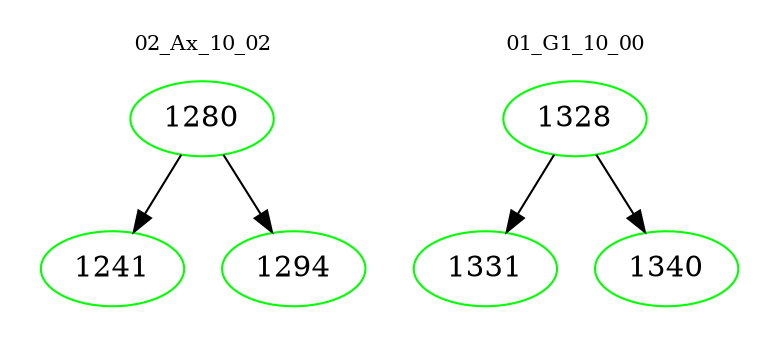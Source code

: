 digraph{
subgraph cluster_0 {
color = white
label = "02_Ax_10_02";
fontsize=10;
T0_1280 [label="1280", color="green"]
T0_1280 -> T0_1241 [color="black"]
T0_1241 [label="1241", color="green"]
T0_1280 -> T0_1294 [color="black"]
T0_1294 [label="1294", color="green"]
}
subgraph cluster_1 {
color = white
label = "01_G1_10_00";
fontsize=10;
T1_1328 [label="1328", color="green"]
T1_1328 -> T1_1331 [color="black"]
T1_1331 [label="1331", color="green"]
T1_1328 -> T1_1340 [color="black"]
T1_1340 [label="1340", color="green"]
}
}
